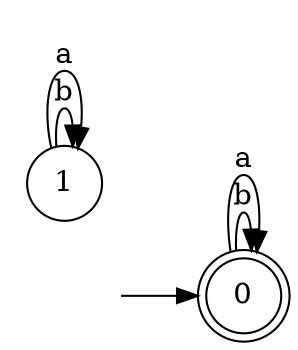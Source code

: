 digraph {
  rankdir=LR;
  0 [label="0", shape = doublecircle];
  0 -> 0 [label="b"];
  0 -> 0 [label="a"];
  1 [label="1", shape = circle];
  1 -> 1 [label="b"];
  1 -> 1 [label="a"];
  2 [label="", shape = plaintext];
  2 -> 0 [label=""];
}

